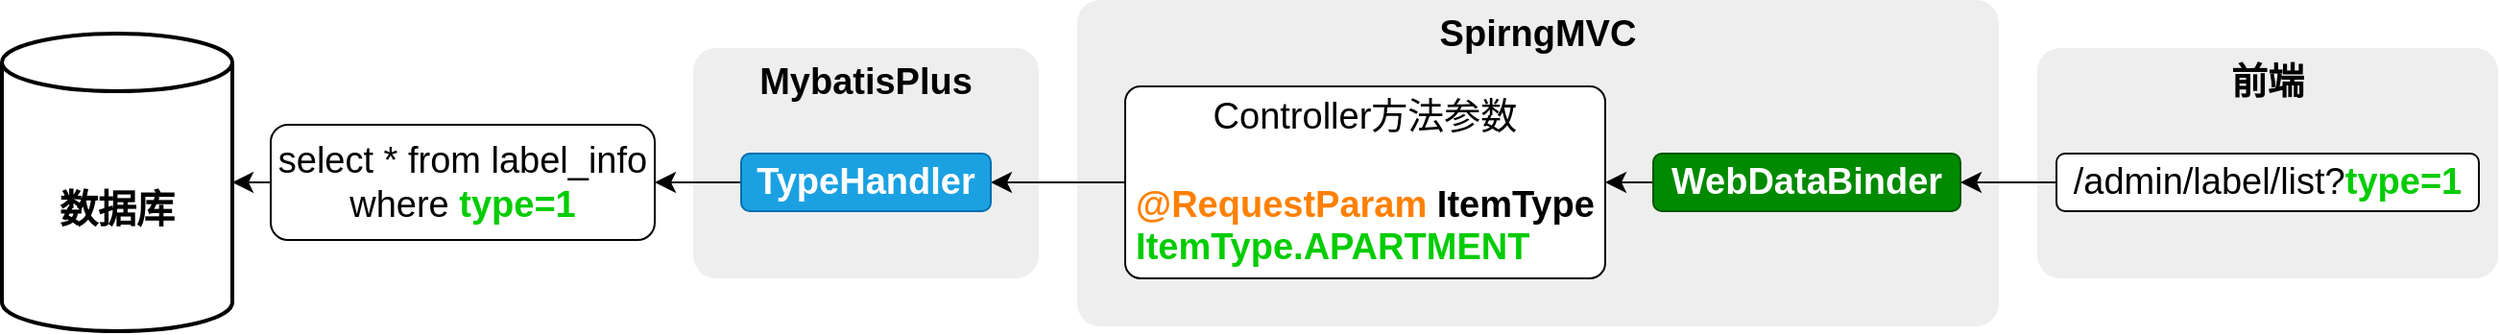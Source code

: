 <mxfile version="21.2.8" type="device">
  <diagram name="第 1 页" id="8IEi8LyrVbu8YMSA1M3z">
    <mxGraphModel dx="1036" dy="656" grid="1" gridSize="10" guides="1" tooltips="1" connect="1" arrows="1" fold="1" page="1" pageScale="1" pageWidth="3300" pageHeight="4681" math="0" shadow="0">
      <root>
        <mxCell id="0" />
        <mxCell id="1" parent="0" />
        <mxCell id="W5t24rz5G6J5IaTAQYe1-19" value="MybatisPlus" style="rounded=1;whiteSpace=wrap;html=1;fontSize=19;verticalAlign=top;fillColor=#eeeeee;strokeColor=none;arcSize=10;fontStyle=1" parent="1" vertex="1">
          <mxGeometry x="520" y="480" width="180" height="120" as="geometry" />
        </mxCell>
        <mxCell id="W5t24rz5G6J5IaTAQYe1-12" value="SpirngMVC" style="rounded=1;whiteSpace=wrap;html=1;fontSize=19;verticalAlign=top;fillColor=#eeeeee;strokeColor=none;arcSize=7;fontStyle=1" parent="1" vertex="1">
          <mxGeometry x="720" y="455" width="480" height="170" as="geometry" />
        </mxCell>
        <mxCell id="W5t24rz5G6J5IaTAQYe1-9" value="前端" style="rounded=1;whiteSpace=wrap;html=1;fontSize=19;verticalAlign=top;fillColor=#eeeeee;strokeColor=none;arcSize=10;fontStyle=1" parent="1" vertex="1">
          <mxGeometry x="1220" y="480" width="240" height="120" as="geometry" />
        </mxCell>
        <mxCell id="W5t24rz5G6J5IaTAQYe1-23" style="edgeStyle=none;curved=1;rounded=0;orthogonalLoop=1;jettySize=auto;html=1;exitX=0;exitY=0.5;exitDx=0;exitDy=0;entryX=1;entryY=0.5;entryDx=0;entryDy=0;fontSize=12;startSize=8;endSize=8;" parent="1" source="W5t24rz5G6J5IaTAQYe1-10" target="W5t24rz5G6J5IaTAQYe1-13" edge="1">
          <mxGeometry relative="1" as="geometry" />
        </mxCell>
        <mxCell id="W5t24rz5G6J5IaTAQYe1-10" value="/admin/label/list?&lt;b style=&quot;font-size: 19px;&quot;&gt;&lt;font color=&quot;#00cc00&quot; style=&quot;font-size: 19px;&quot;&gt;type=1&lt;/font&gt;&lt;/b&gt;" style="rounded=1;whiteSpace=wrap;html=1;fontSize=19;" parent="1" vertex="1">
          <mxGeometry x="1230" y="535" width="220" height="30" as="geometry" />
        </mxCell>
        <mxCell id="W5t24rz5G6J5IaTAQYe1-24" style="edgeStyle=none;curved=1;rounded=0;orthogonalLoop=1;jettySize=auto;html=1;exitX=0;exitY=0.5;exitDx=0;exitDy=0;entryX=1;entryY=0.5;entryDx=0;entryDy=0;fontSize=12;startSize=8;endSize=8;" parent="1" source="W5t24rz5G6J5IaTAQYe1-13" target="W5t24rz5G6J5IaTAQYe1-15" edge="1">
          <mxGeometry relative="1" as="geometry" />
        </mxCell>
        <mxCell id="W5t24rz5G6J5IaTAQYe1-13" value="WebDataBinder" style="rounded=1;whiteSpace=wrap;html=1;fontSize=19;fillColor=#008a00;fontColor=#ffffff;strokeColor=#005700;fontStyle=1" parent="1" vertex="1">
          <mxGeometry x="1020" y="535" width="160" height="30" as="geometry" />
        </mxCell>
        <mxCell id="W5t24rz5G6J5IaTAQYe1-27" style="edgeStyle=none;curved=1;rounded=0;orthogonalLoop=1;jettySize=auto;html=1;exitX=0;exitY=0.5;exitDx=0;exitDy=0;entryX=1;entryY=0.5;entryDx=0;entryDy=0;fontSize=12;startSize=8;endSize=8;" parent="1" source="W5t24rz5G6J5IaTAQYe1-15" target="W5t24rz5G6J5IaTAQYe1-26" edge="1">
          <mxGeometry relative="1" as="geometry" />
        </mxCell>
        <mxCell id="W5t24rz5G6J5IaTAQYe1-15" value="&lt;div style=&quot;font-size: 19px;&quot;&gt;&lt;span style=&quot;background-color: initial; font-size: 19px;&quot;&gt;Controller方法参数&lt;/span&gt;&lt;/div&gt;&lt;div style=&quot;font-size: 19px;&quot;&gt;&lt;span style=&quot;background-color: initial; font-size: 19px;&quot;&gt;&lt;font style=&quot;font-size: 19px;&quot;&gt;&lt;br style=&quot;font-size: 19px;&quot;&gt;&lt;/font&gt;&lt;/span&gt;&lt;/div&gt;&lt;b style=&quot;color: rgb(255, 128, 0); font-size: 19px;&quot;&gt;&lt;div style=&quot;text-align: left; font-size: 19px;&quot;&gt;&lt;b style=&quot;background-color: initial; font-size: 19px;&quot;&gt;@RequestParam &lt;/b&gt;&lt;b style=&quot;background-color: initial; color: rgb(0, 0, 0); font-size: 19px;&quot;&gt;ItemType&lt;/b&gt;&lt;/div&gt;&lt;/b&gt;&lt;b style=&quot;font-size: 19px;&quot;&gt;&lt;div style=&quot;text-align: left; font-size: 19px;&quot;&gt;&lt;b style=&quot;background-color: initial; font-size: 19px;&quot;&gt;&lt;font color=&quot;#00cc00&quot; style=&quot;font-size: 19px;&quot;&gt;ItemType.APARTMENT&lt;/font&gt;&lt;/b&gt;&lt;/div&gt;&lt;/b&gt;" style="rounded=1;whiteSpace=wrap;html=1;fontSize=19;align=center;arcSize=8;" parent="1" vertex="1">
          <mxGeometry x="745" y="500" width="250" height="100" as="geometry" />
        </mxCell>
        <mxCell id="W5t24rz5G6J5IaTAQYe1-25" value="数据库" style="shape=cylinder3;whiteSpace=wrap;html=1;boundedLbl=1;backgroundOutline=1;size=15;fontSize=20;strokeWidth=2;fontStyle=1" parent="1" vertex="1">
          <mxGeometry x="160" y="472.5" width="120" height="155" as="geometry" />
        </mxCell>
        <mxCell id="W5t24rz5G6J5IaTAQYe1-28" style="edgeStyle=none;curved=1;rounded=0;orthogonalLoop=1;jettySize=auto;html=1;exitX=0;exitY=0.5;exitDx=0;exitDy=0;fontSize=12;startSize=8;endSize=8;entryX=1;entryY=0.5;entryDx=0;entryDy=0;" parent="1" source="W5t24rz5G6J5IaTAQYe1-26" target="W5t24rz5G6J5IaTAQYe1-29" edge="1">
          <mxGeometry relative="1" as="geometry">
            <mxPoint x="460" y="550" as="targetPoint" />
          </mxGeometry>
        </mxCell>
        <mxCell id="W5t24rz5G6J5IaTAQYe1-26" value="TypeHandler" style="rounded=1;whiteSpace=wrap;html=1;fontSize=19;fillColor=#1ba1e2;fontColor=#ffffff;strokeColor=#006EAF;fontStyle=1" parent="1" vertex="1">
          <mxGeometry x="545" y="535" width="130" height="30" as="geometry" />
        </mxCell>
        <mxCell id="W5t24rz5G6J5IaTAQYe1-30" style="edgeStyle=none;curved=1;rounded=0;orthogonalLoop=1;jettySize=auto;html=1;exitX=0;exitY=0.5;exitDx=0;exitDy=0;entryX=1;entryY=0.5;entryDx=0;entryDy=0;entryPerimeter=0;fontSize=12;startSize=8;endSize=8;" parent="1" target="W5t24rz5G6J5IaTAQYe1-25" edge="1">
          <mxGeometry relative="1" as="geometry">
            <mxPoint x="320" y="550.0" as="sourcePoint" />
          </mxGeometry>
        </mxCell>
        <mxCell id="W5t24rz5G6J5IaTAQYe1-29" value="select * from label_info where &lt;b style=&quot;font-size: 19px;&quot;&gt;&lt;font color=&quot;#00cc00&quot; style=&quot;font-size: 19px;&quot;&gt;type=1&lt;/font&gt;&lt;/b&gt;" style="rounded=1;whiteSpace=wrap;html=1;fontSize=19;" parent="1" vertex="1">
          <mxGeometry x="300" y="520" width="200" height="60" as="geometry" />
        </mxCell>
      </root>
    </mxGraphModel>
  </diagram>
</mxfile>
